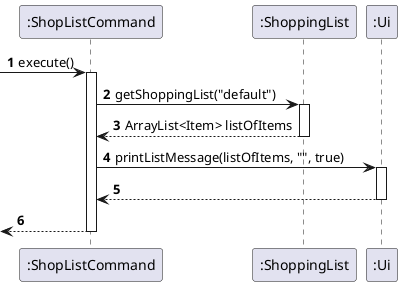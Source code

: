 @startuml
'https://plantuml.com/sequence-diagram

autonumber

-> ":ShopListCommand": execute()
activate ":ShopListCommand"

":ShopListCommand" -> ":ShoppingList": getShoppingList("default")
activate ":ShoppingList"
":ShopListCommand" <-- ":ShoppingList": ArrayList<Item> listOfItems
deactivate ":ShoppingList"

":ShopListCommand" -> ":Ui": printListMessage(listOfItems, "", true)
activate ":Ui"
":ShopListCommand" <-- ":Ui":
deactivate ":Ui"

<-- ":ShopListCommand"
deactivate ":ShopListCommand"

@enduml